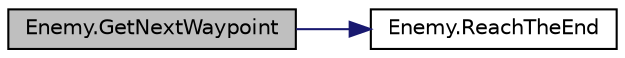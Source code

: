 digraph "Enemy.GetNextWaypoint"
{
 // LATEX_PDF_SIZE
  edge [fontname="Helvetica",fontsize="10",labelfontname="Helvetica",labelfontsize="10"];
  node [fontname="Helvetica",fontsize="10",shape=record];
  rankdir="LR";
  Node1 [label="Enemy.GetNextWaypoint",height=0.2,width=0.4,color="black", fillcolor="grey75", style="filled", fontcolor="black",tooltip="Метод для получения следующей точки перемещения"];
  Node1 -> Node2 [color="midnightblue",fontsize="10",style="solid",fontname="Helvetica"];
  Node2 [label="Enemy.ReachTheEnd",height=0.2,width=0.4,color="black", fillcolor="white", style="filled",URL="$class_enemy.html#ab62a57ae3f602fb7cee9869e815e43e5",tooltip="Метод для уменьшения жизней игрока"];
}
